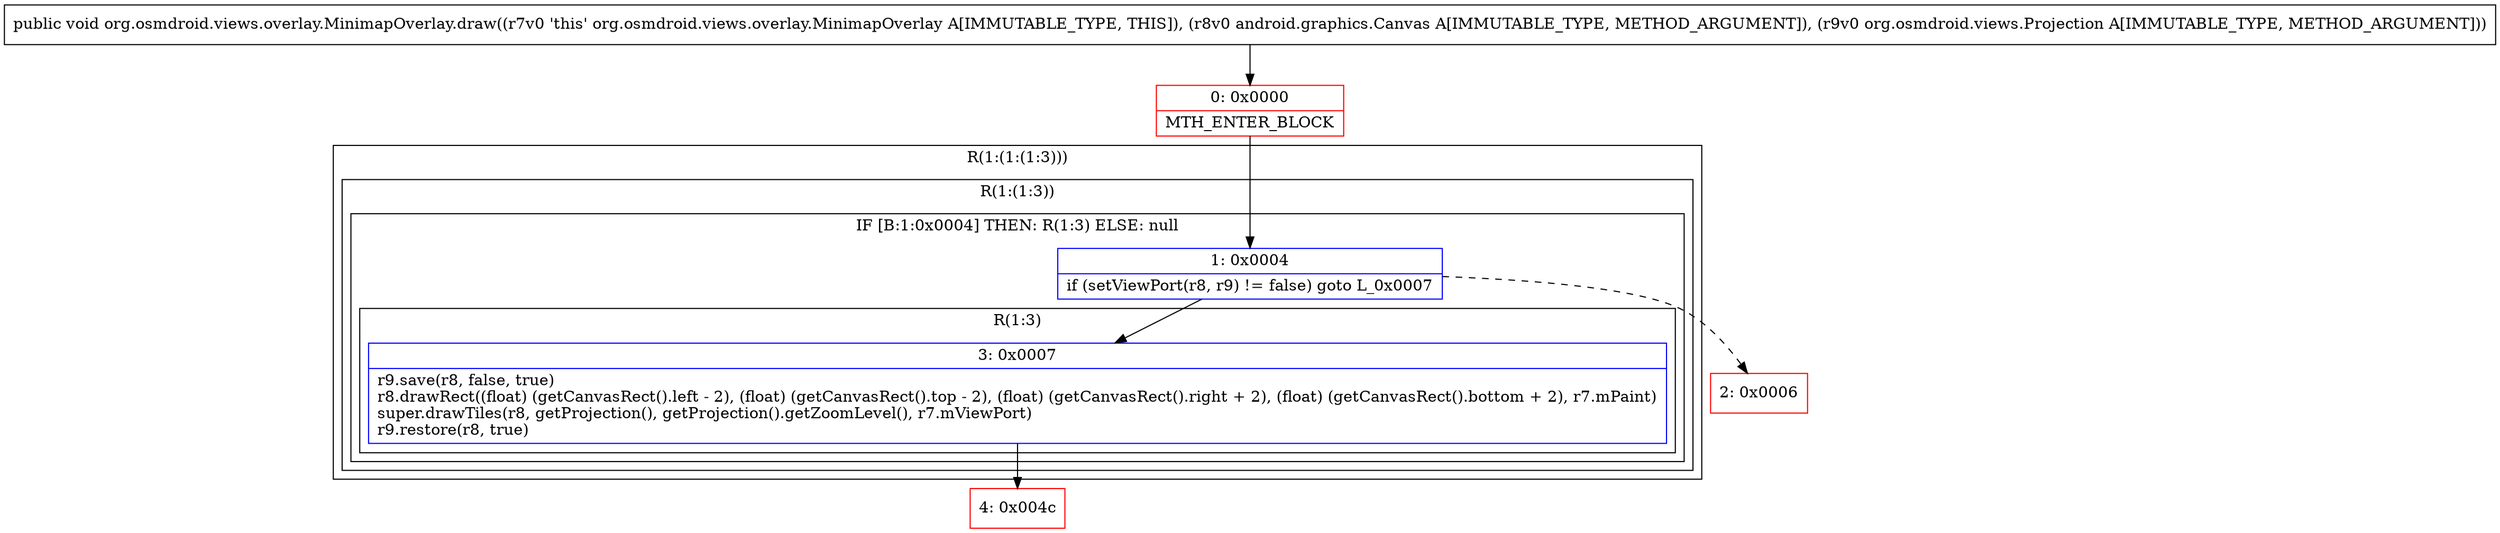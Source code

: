 digraph "CFG fororg.osmdroid.views.overlay.MinimapOverlay.draw(Landroid\/graphics\/Canvas;Lorg\/osmdroid\/views\/Projection;)V" {
subgraph cluster_Region_1756814864 {
label = "R(1:(1:(1:3)))";
node [shape=record,color=blue];
subgraph cluster_Region_855471981 {
label = "R(1:(1:3))";
node [shape=record,color=blue];
subgraph cluster_IfRegion_1378265381 {
label = "IF [B:1:0x0004] THEN: R(1:3) ELSE: null";
node [shape=record,color=blue];
Node_1 [shape=record,label="{1\:\ 0x0004|if (setViewPort(r8, r9) != false) goto L_0x0007\l}"];
subgraph cluster_Region_822323707 {
label = "R(1:3)";
node [shape=record,color=blue];
Node_3 [shape=record,label="{3\:\ 0x0007|r9.save(r8, false, true)\lr8.drawRect((float) (getCanvasRect().left \- 2), (float) (getCanvasRect().top \- 2), (float) (getCanvasRect().right + 2), (float) (getCanvasRect().bottom + 2), r7.mPaint)\lsuper.drawTiles(r8, getProjection(), getProjection().getZoomLevel(), r7.mViewPort)\lr9.restore(r8, true)\l}"];
}
}
}
}
Node_0 [shape=record,color=red,label="{0\:\ 0x0000|MTH_ENTER_BLOCK\l}"];
Node_2 [shape=record,color=red,label="{2\:\ 0x0006}"];
Node_4 [shape=record,color=red,label="{4\:\ 0x004c}"];
MethodNode[shape=record,label="{public void org.osmdroid.views.overlay.MinimapOverlay.draw((r7v0 'this' org.osmdroid.views.overlay.MinimapOverlay A[IMMUTABLE_TYPE, THIS]), (r8v0 android.graphics.Canvas A[IMMUTABLE_TYPE, METHOD_ARGUMENT]), (r9v0 org.osmdroid.views.Projection A[IMMUTABLE_TYPE, METHOD_ARGUMENT])) }"];
MethodNode -> Node_0;
Node_1 -> Node_2[style=dashed];
Node_1 -> Node_3;
Node_3 -> Node_4;
Node_0 -> Node_1;
}

